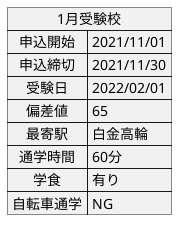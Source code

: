 @startuml jan_school

map 1月受験校 {
  申込開始 => 2021/11/01
  申込締切 => 2021/11/30
  受験日 => 2022/02/01
  偏差値 => 65
  最寄駅 => 白金高輪
  通学時間 => 60分
  学食 => 有り
  自転車通学 => NG
}

@enduml


